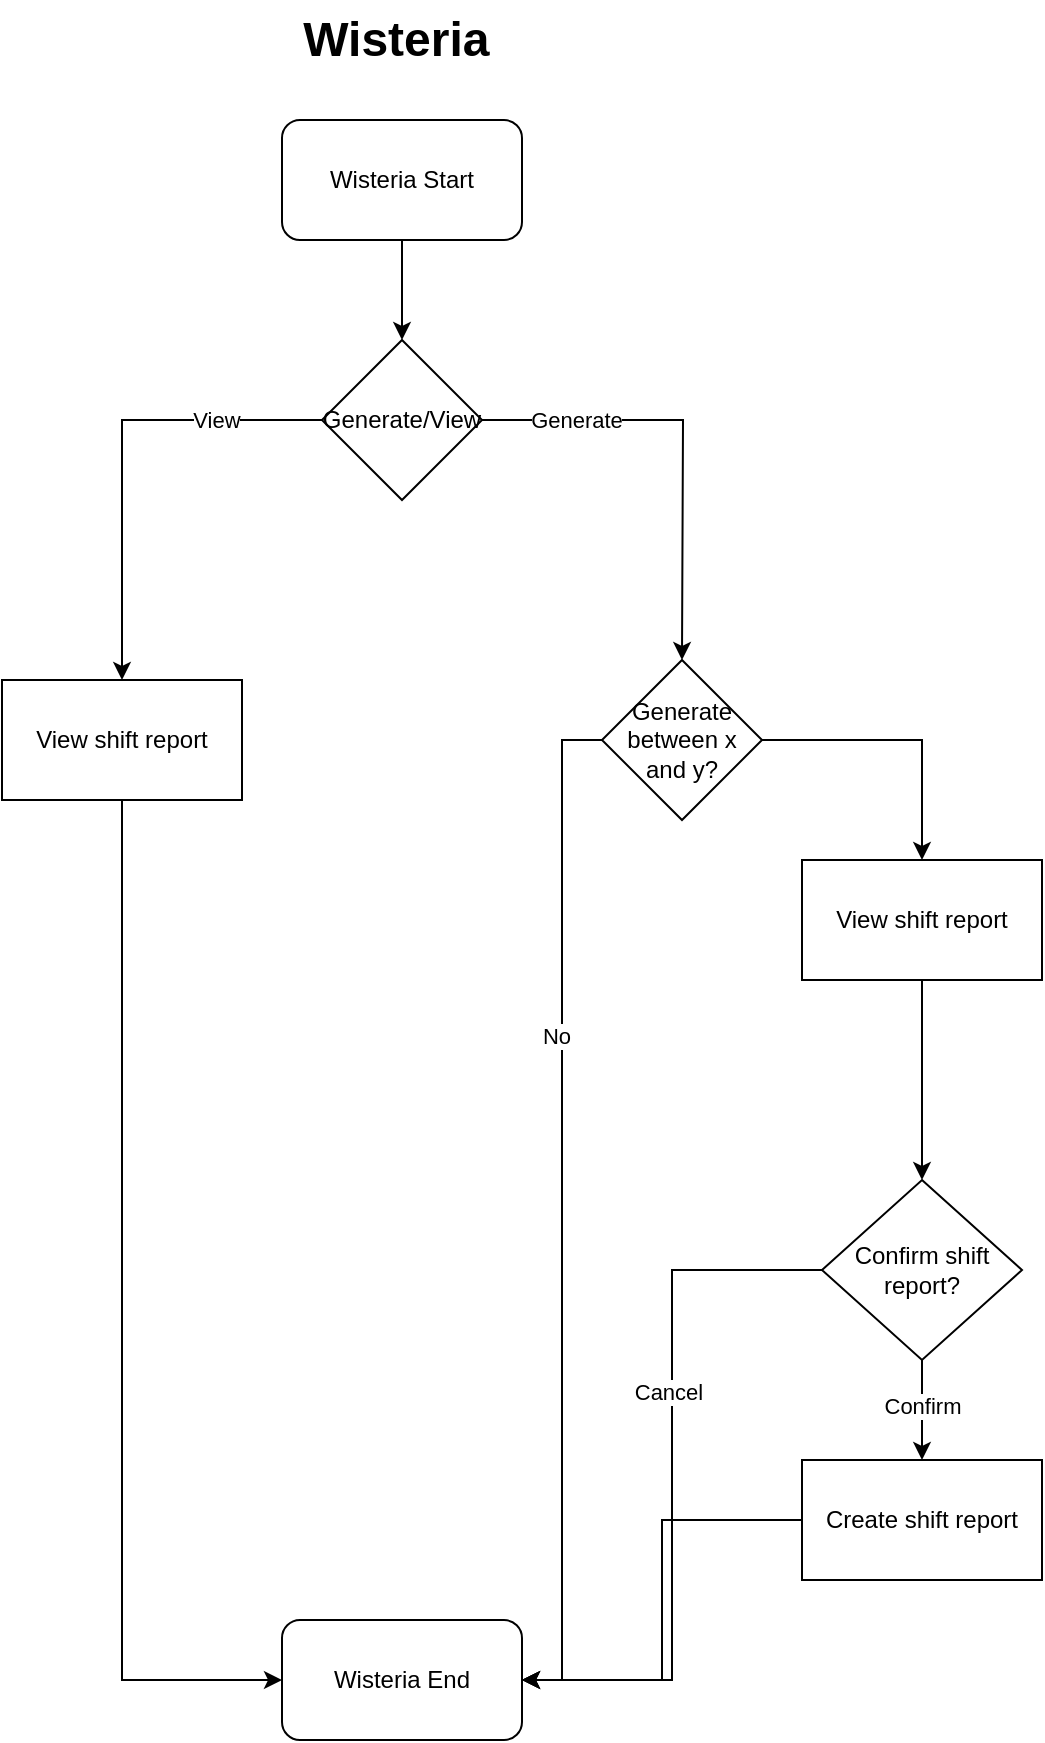 <mxfile version="24.6.4" type="github" pages="2">
  <diagram name="Page-1" id="9zmKN2QVwmvFiMmsrUrk">
    <mxGraphModel dx="1434" dy="738" grid="1" gridSize="10" guides="1" tooltips="1" connect="1" arrows="1" fold="1" page="1" pageScale="1" pageWidth="827" pageHeight="1169" math="0" shadow="0">
      <root>
        <mxCell id="0" />
        <mxCell id="1" parent="0" />
        <mxCell id="efWkCLroNUpNJrTYXjmR-4" style="edgeStyle=orthogonalEdgeStyle;rounded=0;orthogonalLoop=1;jettySize=auto;html=1;entryX=0.5;entryY=0;entryDx=0;entryDy=0;" edge="1" parent="1" source="efWkCLroNUpNJrTYXjmR-1" target="efWkCLroNUpNJrTYXjmR-3">
          <mxGeometry relative="1" as="geometry" />
        </mxCell>
        <mxCell id="efWkCLroNUpNJrTYXjmR-1" value="Wisteria Start" style="rounded=1;whiteSpace=wrap;html=1;" vertex="1" parent="1">
          <mxGeometry x="220" y="70" width="120" height="60" as="geometry" />
        </mxCell>
        <mxCell id="efWkCLroNUpNJrTYXjmR-6" style="edgeStyle=orthogonalEdgeStyle;rounded=0;orthogonalLoop=1;jettySize=auto;html=1;entryX=0.5;entryY=0;entryDx=0;entryDy=0;" edge="1" parent="1" source="efWkCLroNUpNJrTYXjmR-3">
          <mxGeometry relative="1" as="geometry">
            <mxPoint x="420" y="340" as="targetPoint" />
          </mxGeometry>
        </mxCell>
        <mxCell id="efWkCLroNUpNJrTYXjmR-7" value="Generate" style="edgeLabel;html=1;align=center;verticalAlign=middle;resizable=0;points=[];" vertex="1" connectable="0" parent="efWkCLroNUpNJrTYXjmR-6">
          <mxGeometry x="-0.33" y="-1" relative="1" as="geometry">
            <mxPoint x="-27" y="-1" as="offset" />
          </mxGeometry>
        </mxCell>
        <mxCell id="efWkCLroNUpNJrTYXjmR-9" style="edgeStyle=orthogonalEdgeStyle;rounded=0;orthogonalLoop=1;jettySize=auto;html=1;entryX=0.5;entryY=0;entryDx=0;entryDy=0;" edge="1" parent="1" source="efWkCLroNUpNJrTYXjmR-3" target="qj7SBrL47oilFJXy8Iqb-3">
          <mxGeometry relative="1" as="geometry">
            <mxPoint x="140" y="340" as="targetPoint" />
          </mxGeometry>
        </mxCell>
        <mxCell id="efWkCLroNUpNJrTYXjmR-10" value="View" style="edgeLabel;html=1;align=center;verticalAlign=middle;resizable=0;points=[];" vertex="1" connectable="0" parent="efWkCLroNUpNJrTYXjmR-9">
          <mxGeometry x="-0.54" y="3" relative="1" as="geometry">
            <mxPoint y="-3" as="offset" />
          </mxGeometry>
        </mxCell>
        <mxCell id="efWkCLroNUpNJrTYXjmR-3" value="Generate/View" style="rhombus;whiteSpace=wrap;html=1;" vertex="1" parent="1">
          <mxGeometry x="240" y="180" width="80" height="80" as="geometry" />
        </mxCell>
        <mxCell id="qj7SBrL47oilFJXy8Iqb-1" value="Wisteria End" style="rounded=1;whiteSpace=wrap;html=1;" vertex="1" parent="1">
          <mxGeometry x="220" y="820" width="120" height="60" as="geometry" />
        </mxCell>
        <mxCell id="qj7SBrL47oilFJXy8Iqb-4" style="edgeStyle=orthogonalEdgeStyle;rounded=0;orthogonalLoop=1;jettySize=auto;html=1;entryX=0;entryY=0.5;entryDx=0;entryDy=0;exitX=0.5;exitY=1;exitDx=0;exitDy=0;" edge="1" parent="1" source="qj7SBrL47oilFJXy8Iqb-3" target="qj7SBrL47oilFJXy8Iqb-1">
          <mxGeometry relative="1" as="geometry" />
        </mxCell>
        <mxCell id="qj7SBrL47oilFJXy8Iqb-3" value="View shift report" style="rounded=0;whiteSpace=wrap;html=1;" vertex="1" parent="1">
          <mxGeometry x="80" y="350" width="120" height="60" as="geometry" />
        </mxCell>
        <mxCell id="qj7SBrL47oilFJXy8Iqb-8" style="edgeStyle=orthogonalEdgeStyle;rounded=0;orthogonalLoop=1;jettySize=auto;html=1;entryX=1;entryY=0.5;entryDx=0;entryDy=0;" edge="1" parent="1" source="qj7SBrL47oilFJXy8Iqb-5" target="qj7SBrL47oilFJXy8Iqb-1">
          <mxGeometry relative="1" as="geometry" />
        </mxCell>
        <mxCell id="qj7SBrL47oilFJXy8Iqb-9" value="No" style="edgeLabel;html=1;align=center;verticalAlign=middle;resizable=0;points=[];" vertex="1" connectable="0" parent="qj7SBrL47oilFJXy8Iqb-8">
          <mxGeometry x="-0.341" y="-3" relative="1" as="geometry">
            <mxPoint as="offset" />
          </mxGeometry>
        </mxCell>
        <mxCell id="qj7SBrL47oilFJXy8Iqb-11" style="edgeStyle=orthogonalEdgeStyle;rounded=0;orthogonalLoop=1;jettySize=auto;html=1;exitX=1;exitY=0.5;exitDx=0;exitDy=0;entryX=0.5;entryY=0;entryDx=0;entryDy=0;" edge="1" parent="1" source="qj7SBrL47oilFJXy8Iqb-5" target="qj7SBrL47oilFJXy8Iqb-10">
          <mxGeometry relative="1" as="geometry" />
        </mxCell>
        <mxCell id="qj7SBrL47oilFJXy8Iqb-5" value="Generate between x and y?" style="rhombus;whiteSpace=wrap;html=1;" vertex="1" parent="1">
          <mxGeometry x="380" y="340" width="80" height="80" as="geometry" />
        </mxCell>
        <mxCell id="qj7SBrL47oilFJXy8Iqb-13" style="edgeStyle=orthogonalEdgeStyle;rounded=0;orthogonalLoop=1;jettySize=auto;html=1;exitX=0.5;exitY=1;exitDx=0;exitDy=0;entryX=0.5;entryY=0;entryDx=0;entryDy=0;" edge="1" parent="1" source="qj7SBrL47oilFJXy8Iqb-10" target="qj7SBrL47oilFJXy8Iqb-12">
          <mxGeometry relative="1" as="geometry" />
        </mxCell>
        <mxCell id="qj7SBrL47oilFJXy8Iqb-10" value="View shift report" style="rounded=0;whiteSpace=wrap;html=1;" vertex="1" parent="1">
          <mxGeometry x="480" y="440" width="120" height="60" as="geometry" />
        </mxCell>
        <mxCell id="qj7SBrL47oilFJXy8Iqb-15" style="edgeStyle=orthogonalEdgeStyle;rounded=0;orthogonalLoop=1;jettySize=auto;html=1;entryX=1;entryY=0.5;entryDx=0;entryDy=0;" edge="1" parent="1" source="qj7SBrL47oilFJXy8Iqb-12" target="qj7SBrL47oilFJXy8Iqb-1">
          <mxGeometry relative="1" as="geometry" />
        </mxCell>
        <mxCell id="qj7SBrL47oilFJXy8Iqb-16" value="Cancel" style="edgeLabel;html=1;align=center;verticalAlign=middle;resizable=0;points=[];" vertex="1" connectable="0" parent="qj7SBrL47oilFJXy8Iqb-15">
          <mxGeometry x="-0.234" y="-2" relative="1" as="geometry">
            <mxPoint as="offset" />
          </mxGeometry>
        </mxCell>
        <mxCell id="qj7SBrL47oilFJXy8Iqb-18" style="edgeStyle=orthogonalEdgeStyle;rounded=0;orthogonalLoop=1;jettySize=auto;html=1;exitX=0.5;exitY=1;exitDx=0;exitDy=0;" edge="1" parent="1" source="qj7SBrL47oilFJXy8Iqb-12" target="qj7SBrL47oilFJXy8Iqb-17">
          <mxGeometry relative="1" as="geometry" />
        </mxCell>
        <mxCell id="qj7SBrL47oilFJXy8Iqb-20" value="Confirm" style="edgeLabel;html=1;align=center;verticalAlign=middle;resizable=0;points=[];" vertex="1" connectable="0" parent="qj7SBrL47oilFJXy8Iqb-18">
          <mxGeometry x="-0.08" relative="1" as="geometry">
            <mxPoint as="offset" />
          </mxGeometry>
        </mxCell>
        <mxCell id="qj7SBrL47oilFJXy8Iqb-12" value="Confirm shift report?" style="rhombus;whiteSpace=wrap;html=1;" vertex="1" parent="1">
          <mxGeometry x="490" y="600" width="100" height="90" as="geometry" />
        </mxCell>
        <mxCell id="qj7SBrL47oilFJXy8Iqb-21" style="edgeStyle=orthogonalEdgeStyle;rounded=0;orthogonalLoop=1;jettySize=auto;html=1;entryX=1;entryY=0.5;entryDx=0;entryDy=0;" edge="1" parent="1" source="qj7SBrL47oilFJXy8Iqb-17" target="qj7SBrL47oilFJXy8Iqb-1">
          <mxGeometry relative="1" as="geometry">
            <Array as="points">
              <mxPoint x="410" y="770" />
              <mxPoint x="410" y="850" />
            </Array>
          </mxGeometry>
        </mxCell>
        <mxCell id="qj7SBrL47oilFJXy8Iqb-17" value="Create shift report" style="rounded=0;whiteSpace=wrap;html=1;" vertex="1" parent="1">
          <mxGeometry x="480" y="740" width="120" height="60" as="geometry" />
        </mxCell>
        <mxCell id="qj7SBrL47oilFJXy8Iqb-24" value="Wisteria&amp;nbsp;" style="text;strokeColor=none;fillColor=none;html=1;fontSize=24;fontStyle=1;verticalAlign=middle;align=center;" vertex="1" parent="1">
          <mxGeometry x="230" y="10" width="100" height="40" as="geometry" />
        </mxCell>
      </root>
    </mxGraphModel>
  </diagram>
  <diagram id="YJdTTYI4Vi2fcc4FEd0G" name="Page-2">
    <mxGraphModel grid="1" page="1" gridSize="10" guides="1" tooltips="1" connect="1" arrows="1" fold="1" pageScale="1" pageWidth="827" pageHeight="1169" math="0" shadow="0">
      <root>
        <mxCell id="0" />
        <mxCell id="1" parent="0" />
      </root>
    </mxGraphModel>
  </diagram>
</mxfile>

